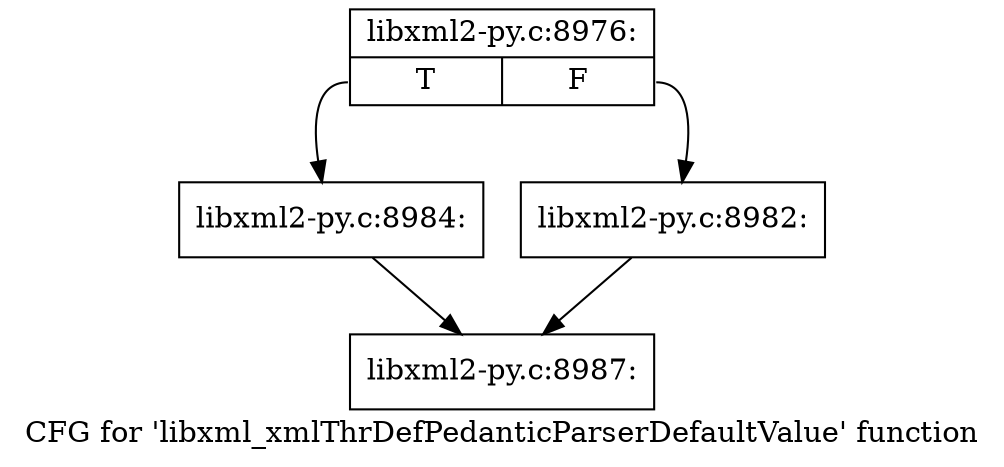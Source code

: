 digraph "CFG for 'libxml_xmlThrDefPedanticParserDefaultValue' function" {
	label="CFG for 'libxml_xmlThrDefPedanticParserDefaultValue' function";

	Node0x44c8620 [shape=record,label="{libxml2-py.c:8976:|{<s0>T|<s1>F}}"];
	Node0x44c8620:s0 -> Node0x44cb460;
	Node0x44c8620:s1 -> Node0x44cb410;
	Node0x44cb410 [shape=record,label="{libxml2-py.c:8982:}"];
	Node0x44cb410 -> Node0x44c8a00;
	Node0x44cb460 [shape=record,label="{libxml2-py.c:8984:}"];
	Node0x44cb460 -> Node0x44c8a00;
	Node0x44c8a00 [shape=record,label="{libxml2-py.c:8987:}"];
}

